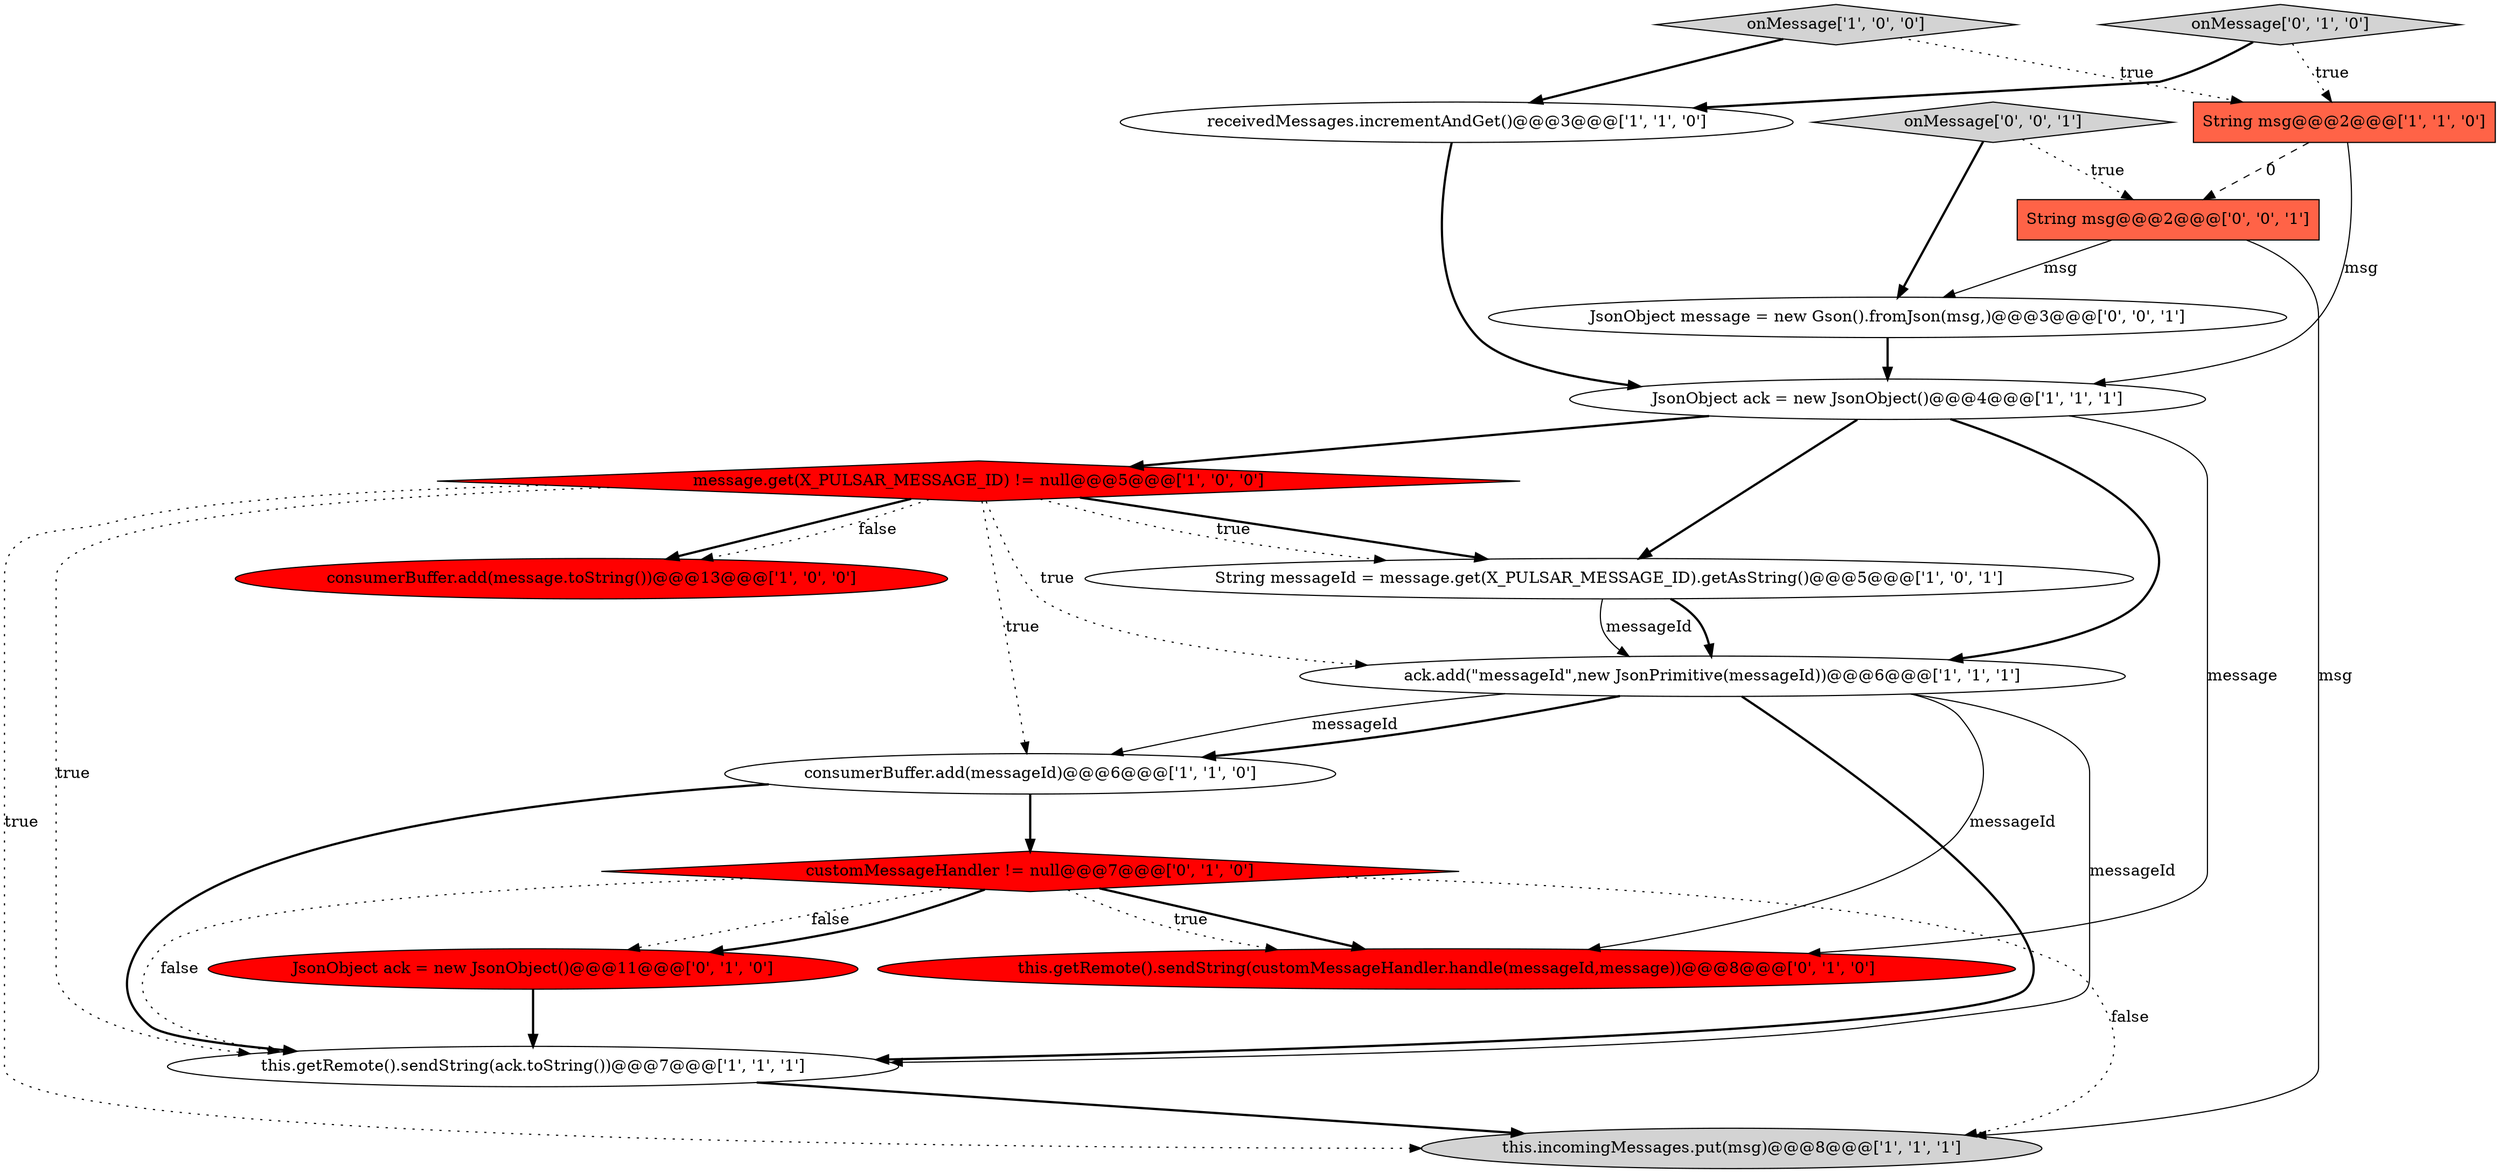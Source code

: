 digraph {
8 [style = filled, label = "message.get(X_PULSAR_MESSAGE_ID) != null@@@5@@@['1', '0', '0']", fillcolor = red, shape = diamond image = "AAA1AAABBB1BBB"];
9 [style = filled, label = "String messageId = message.get(X_PULSAR_MESSAGE_ID).getAsString()@@@5@@@['1', '0', '1']", fillcolor = white, shape = ellipse image = "AAA0AAABBB1BBB"];
4 [style = filled, label = "this.incomingMessages.put(msg)@@@8@@@['1', '1', '1']", fillcolor = lightgray, shape = ellipse image = "AAA0AAABBB1BBB"];
6 [style = filled, label = "receivedMessages.incrementAndGet()@@@3@@@['1', '1', '0']", fillcolor = white, shape = ellipse image = "AAA0AAABBB1BBB"];
2 [style = filled, label = "ack.add(\"messageId\",new JsonPrimitive(messageId))@@@6@@@['1', '1', '1']", fillcolor = white, shape = ellipse image = "AAA0AAABBB1BBB"];
7 [style = filled, label = "onMessage['1', '0', '0']", fillcolor = lightgray, shape = diamond image = "AAA0AAABBB1BBB"];
13 [style = filled, label = "this.getRemote().sendString(customMessageHandler.handle(messageId,message))@@@8@@@['0', '1', '0']", fillcolor = red, shape = ellipse image = "AAA1AAABBB2BBB"];
14 [style = filled, label = "onMessage['0', '1', '0']", fillcolor = lightgray, shape = diamond image = "AAA0AAABBB2BBB"];
15 [style = filled, label = "JsonObject message = new Gson().fromJson(msg,)@@@3@@@['0', '0', '1']", fillcolor = white, shape = ellipse image = "AAA0AAABBB3BBB"];
17 [style = filled, label = "String msg@@@2@@@['0', '0', '1']", fillcolor = tomato, shape = box image = "AAA0AAABBB3BBB"];
5 [style = filled, label = "String msg@@@2@@@['1', '1', '0']", fillcolor = tomato, shape = box image = "AAA0AAABBB1BBB"];
10 [style = filled, label = "consumerBuffer.add(messageId)@@@6@@@['1', '1', '0']", fillcolor = white, shape = ellipse image = "AAA0AAABBB1BBB"];
11 [style = filled, label = "JsonObject ack = new JsonObject()@@@11@@@['0', '1', '0']", fillcolor = red, shape = ellipse image = "AAA1AAABBB2BBB"];
1 [style = filled, label = "consumerBuffer.add(message.toString())@@@13@@@['1', '0', '0']", fillcolor = red, shape = ellipse image = "AAA1AAABBB1BBB"];
3 [style = filled, label = "this.getRemote().sendString(ack.toString())@@@7@@@['1', '1', '1']", fillcolor = white, shape = ellipse image = "AAA0AAABBB1BBB"];
0 [style = filled, label = "JsonObject ack = new JsonObject()@@@4@@@['1', '1', '1']", fillcolor = white, shape = ellipse image = "AAA0AAABBB1BBB"];
16 [style = filled, label = "onMessage['0', '0', '1']", fillcolor = lightgray, shape = diamond image = "AAA0AAABBB3BBB"];
12 [style = filled, label = "customMessageHandler != null@@@7@@@['0', '1', '0']", fillcolor = red, shape = diamond image = "AAA1AAABBB2BBB"];
16->15 [style = bold, label=""];
12->11 [style = dotted, label="false"];
0->9 [style = bold, label=""];
9->2 [style = bold, label=""];
8->2 [style = dotted, label="true"];
12->4 [style = dotted, label="false"];
2->3 [style = bold, label=""];
2->3 [style = solid, label="messageId"];
0->2 [style = bold, label=""];
5->0 [style = solid, label="msg"];
12->11 [style = bold, label=""];
16->17 [style = dotted, label="true"];
17->4 [style = solid, label="msg"];
10->3 [style = bold, label=""];
2->13 [style = solid, label="messageId"];
6->0 [style = bold, label=""];
8->10 [style = dotted, label="true"];
2->10 [style = bold, label=""];
3->4 [style = bold, label=""];
8->4 [style = dotted, label="true"];
8->3 [style = dotted, label="true"];
7->5 [style = dotted, label="true"];
8->1 [style = bold, label=""];
12->13 [style = bold, label=""];
9->2 [style = solid, label="messageId"];
12->13 [style = dotted, label="true"];
14->5 [style = dotted, label="true"];
5->17 [style = dashed, label="0"];
11->3 [style = bold, label=""];
10->12 [style = bold, label=""];
15->0 [style = bold, label=""];
0->13 [style = solid, label="message"];
7->6 [style = bold, label=""];
0->8 [style = bold, label=""];
8->9 [style = bold, label=""];
17->15 [style = solid, label="msg"];
2->10 [style = solid, label="messageId"];
12->3 [style = dotted, label="false"];
8->9 [style = dotted, label="true"];
8->1 [style = dotted, label="false"];
14->6 [style = bold, label=""];
}
